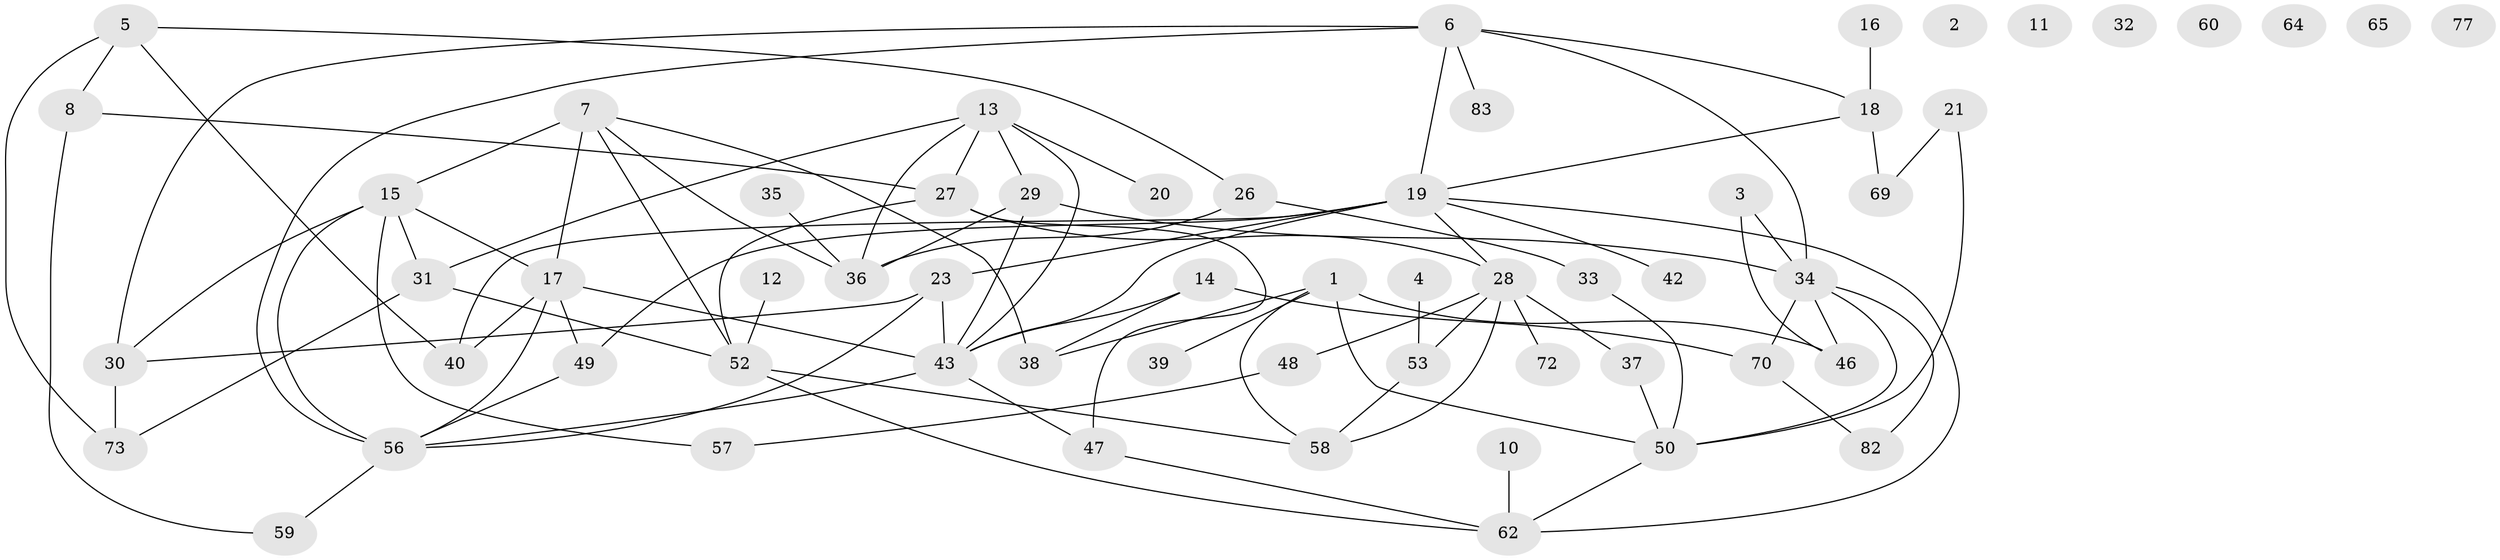 // original degree distribution, {5: 0.0898876404494382, 0: 0.07865168539325842, 1: 0.15730337078651685, 2: 0.24719101123595505, 4: 0.21348314606741572, 3: 0.14606741573033707, 7: 0.011235955056179775, 6: 0.056179775280898875}
// Generated by graph-tools (version 1.1) at 2025/41/03/06/25 10:41:24]
// undirected, 60 vertices, 94 edges
graph export_dot {
graph [start="1"]
  node [color=gray90,style=filled];
  1 [super="+88"];
  2;
  3 [super="+25"];
  4;
  5 [super="+74"];
  6 [super="+9"];
  7 [super="+63"];
  8 [super="+78"];
  10;
  11;
  12;
  13 [super="+41"];
  14 [super="+24"];
  15 [super="+44"];
  16 [super="+22"];
  17 [super="+61"];
  18 [super="+51"];
  19 [super="+81"];
  20;
  21;
  23 [super="+79"];
  26 [super="+87"];
  27 [super="+80"];
  28 [super="+85"];
  29;
  30 [super="+66"];
  31;
  32;
  33;
  34 [super="+84"];
  35;
  36 [super="+75"];
  37;
  38 [super="+45"];
  39;
  40 [super="+67"];
  42;
  43 [super="+54"];
  46;
  47;
  48;
  49;
  50 [super="+55"];
  52 [super="+86"];
  53 [super="+71"];
  56 [super="+68"];
  57 [super="+76"];
  58;
  59;
  60;
  62;
  64;
  65;
  69;
  70;
  72;
  73 [super="+89"];
  77;
  82;
  83;
  1 -- 46;
  1 -- 58;
  1 -- 39;
  1 -- 50;
  1 -- 38;
  3 -- 34;
  3 -- 46;
  4 -- 53;
  5 -- 8;
  5 -- 40;
  5 -- 26;
  5 -- 73;
  6 -- 34;
  6 -- 83;
  6 -- 30;
  6 -- 56;
  6 -- 18;
  6 -- 19;
  7 -- 17;
  7 -- 38;
  7 -- 15 [weight=2];
  7 -- 36;
  7 -- 52;
  8 -- 59;
  8 -- 27;
  10 -- 62;
  12 -- 52;
  13 -- 20;
  13 -- 27;
  13 -- 29;
  13 -- 31;
  13 -- 36;
  13 -- 43;
  14 -- 70;
  14 -- 38;
  14 -- 43;
  15 -- 17;
  15 -- 30;
  15 -- 31;
  15 -- 56 [weight=2];
  15 -- 57;
  16 -- 18;
  17 -- 49;
  17 -- 40;
  17 -- 56;
  17 -- 43;
  18 -- 69;
  18 -- 19;
  19 -- 23;
  19 -- 42;
  19 -- 49;
  19 -- 62;
  19 -- 28;
  19 -- 43;
  19 -- 40;
  21 -- 69;
  21 -- 50;
  23 -- 56;
  23 -- 43;
  23 -- 30;
  26 -- 33;
  26 -- 36;
  27 -- 28;
  27 -- 47;
  27 -- 52;
  28 -- 37;
  28 -- 48;
  28 -- 72;
  28 -- 58;
  28 -- 53;
  29 -- 34;
  29 -- 36;
  29 -- 43;
  30 -- 73;
  31 -- 52;
  31 -- 73;
  33 -- 50;
  34 -- 46;
  34 -- 70;
  34 -- 82;
  34 -- 50;
  35 -- 36;
  37 -- 50;
  43 -- 47;
  43 -- 56;
  47 -- 62;
  48 -- 57;
  49 -- 56;
  50 -- 62;
  52 -- 58;
  52 -- 62;
  53 -- 58;
  56 -- 59;
  70 -- 82;
}
